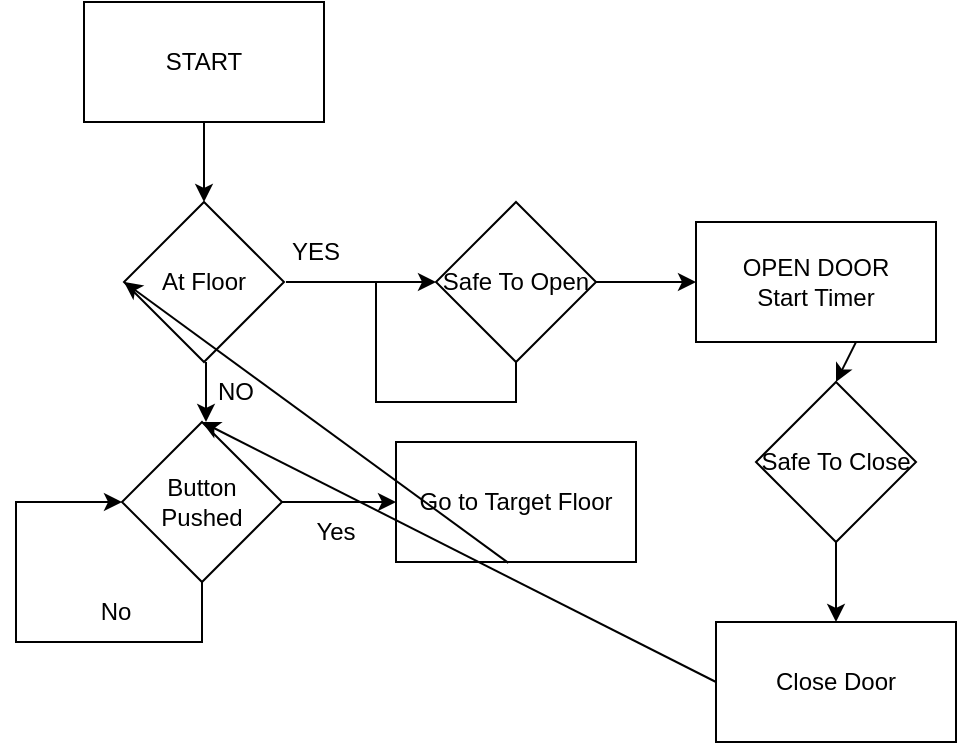 <mxfile version="21.2.9" type="github">
  <diagram id="C5RBs43oDa-KdzZeNtuy" name="Page-1">
    <mxGraphModel dx="553" dy="283" grid="1" gridSize="10" guides="1" tooltips="1" connect="1" arrows="1" fold="1" page="1" pageScale="1" pageWidth="827" pageHeight="1169" math="0" shadow="0">
      <root>
        <mxCell id="WIyWlLk6GJQsqaUBKTNV-0" />
        <mxCell id="WIyWlLk6GJQsqaUBKTNV-1" parent="WIyWlLk6GJQsqaUBKTNV-0" />
        <mxCell id="KUegb2pEJNCCUv6VGKL3-1" value="START" style="rounded=0;whiteSpace=wrap;html=1;" vertex="1" parent="WIyWlLk6GJQsqaUBKTNV-1">
          <mxGeometry x="354" y="120" width="120" height="60" as="geometry" />
        </mxCell>
        <mxCell id="KUegb2pEJNCCUv6VGKL3-13" value="At Floor" style="rhombus;whiteSpace=wrap;html=1;" vertex="1" parent="WIyWlLk6GJQsqaUBKTNV-1">
          <mxGeometry x="374" y="220" width="80" height="80" as="geometry" />
        </mxCell>
        <mxCell id="KUegb2pEJNCCUv6VGKL3-15" value="YES" style="text;html=1;strokeColor=none;fillColor=none;align=center;verticalAlign=middle;whiteSpace=wrap;rounded=0;" vertex="1" parent="WIyWlLk6GJQsqaUBKTNV-1">
          <mxGeometry x="440" y="230" width="60" height="30" as="geometry" />
        </mxCell>
        <mxCell id="KUegb2pEJNCCUv6VGKL3-16" value="NO" style="text;html=1;strokeColor=none;fillColor=none;align=center;verticalAlign=middle;whiteSpace=wrap;rounded=0;" vertex="1" parent="WIyWlLk6GJQsqaUBKTNV-1">
          <mxGeometry x="400" y="300" width="60" height="30" as="geometry" />
        </mxCell>
        <mxCell id="KUegb2pEJNCCUv6VGKL3-17" value="" style="endArrow=classic;html=1;rounded=0;exitX=0.5;exitY=1;exitDx=0;exitDy=0;entryX=0.5;entryY=0;entryDx=0;entryDy=0;" edge="1" parent="WIyWlLk6GJQsqaUBKTNV-1" source="KUegb2pEJNCCUv6VGKL3-1" target="KUegb2pEJNCCUv6VGKL3-13">
          <mxGeometry width="50" height="50" relative="1" as="geometry">
            <mxPoint x="200" y="300" as="sourcePoint" />
            <mxPoint x="250" y="250" as="targetPoint" />
          </mxGeometry>
        </mxCell>
        <mxCell id="KUegb2pEJNCCUv6VGKL3-18" value="Go to Target Floor" style="rounded=0;whiteSpace=wrap;html=1;" vertex="1" parent="WIyWlLk6GJQsqaUBKTNV-1">
          <mxGeometry x="510" y="340" width="120" height="60" as="geometry" />
        </mxCell>
        <mxCell id="KUegb2pEJNCCUv6VGKL3-19" value="&lt;div&gt;OPEN DOOR&lt;/div&gt;&lt;div&gt;Start Timer&lt;br&gt;&lt;/div&gt;" style="rounded=0;whiteSpace=wrap;html=1;" vertex="1" parent="WIyWlLk6GJQsqaUBKTNV-1">
          <mxGeometry x="660" y="230" width="120" height="60" as="geometry" />
        </mxCell>
        <mxCell id="KUegb2pEJNCCUv6VGKL3-20" value="Safe To Open" style="rhombus;whiteSpace=wrap;html=1;" vertex="1" parent="WIyWlLk6GJQsqaUBKTNV-1">
          <mxGeometry x="530" y="220" width="80" height="80" as="geometry" />
        </mxCell>
        <mxCell id="KUegb2pEJNCCUv6VGKL3-21" value="Button Pushed" style="rhombus;whiteSpace=wrap;html=1;" vertex="1" parent="WIyWlLk6GJQsqaUBKTNV-1">
          <mxGeometry x="373" y="330" width="80" height="80" as="geometry" />
        </mxCell>
        <mxCell id="KUegb2pEJNCCUv6VGKL3-22" value="" style="endArrow=classic;html=1;rounded=0;exitX=0.5;exitY=1;exitDx=0;exitDy=0;entryX=0;entryY=0.5;entryDx=0;entryDy=0;" edge="1" parent="WIyWlLk6GJQsqaUBKTNV-1" source="KUegb2pEJNCCUv6VGKL3-21" target="KUegb2pEJNCCUv6VGKL3-21">
          <mxGeometry width="50" height="50" relative="1" as="geometry">
            <mxPoint x="390" y="480" as="sourcePoint" />
            <mxPoint x="440" y="430" as="targetPoint" />
            <Array as="points">
              <mxPoint x="413" y="440" />
              <mxPoint x="320" y="440" />
              <mxPoint x="320" y="370" />
            </Array>
          </mxGeometry>
        </mxCell>
        <mxCell id="KUegb2pEJNCCUv6VGKL3-23" value="" style="endArrow=classic;html=1;rounded=0;exitX=1;exitY=0.5;exitDx=0;exitDy=0;entryX=0;entryY=0.5;entryDx=0;entryDy=0;" edge="1" parent="WIyWlLk6GJQsqaUBKTNV-1" source="KUegb2pEJNCCUv6VGKL3-21" target="KUegb2pEJNCCUv6VGKL3-18">
          <mxGeometry width="50" height="50" relative="1" as="geometry">
            <mxPoint x="460" y="470" as="sourcePoint" />
            <mxPoint x="510" y="420" as="targetPoint" />
          </mxGeometry>
        </mxCell>
        <mxCell id="KUegb2pEJNCCUv6VGKL3-24" value="" style="endArrow=classic;html=1;rounded=0;exitX=0.468;exitY=1.007;exitDx=0;exitDy=0;exitPerimeter=0;entryX=0;entryY=0.5;entryDx=0;entryDy=0;" edge="1" parent="WIyWlLk6GJQsqaUBKTNV-1" source="KUegb2pEJNCCUv6VGKL3-18" target="KUegb2pEJNCCUv6VGKL3-13">
          <mxGeometry width="50" height="50" relative="1" as="geometry">
            <mxPoint x="540" y="460" as="sourcePoint" />
            <mxPoint x="590" y="410" as="targetPoint" />
          </mxGeometry>
        </mxCell>
        <mxCell id="KUegb2pEJNCCUv6VGKL3-25" value="" style="endArrow=classic;html=1;rounded=0;entryX=0.25;entryY=1;entryDx=0;entryDy=0;exitX=0.25;exitY=0;exitDx=0;exitDy=0;" edge="1" parent="WIyWlLk6GJQsqaUBKTNV-1" source="KUegb2pEJNCCUv6VGKL3-16" target="KUegb2pEJNCCUv6VGKL3-16">
          <mxGeometry width="50" height="50" relative="1" as="geometry">
            <mxPoint x="410" y="310" as="sourcePoint" />
            <mxPoint x="460" y="260" as="targetPoint" />
          </mxGeometry>
        </mxCell>
        <mxCell id="KUegb2pEJNCCUv6VGKL3-26" value="" style="endArrow=classic;html=1;rounded=0;exitX=0.25;exitY=1;exitDx=0;exitDy=0;entryX=0;entryY=0.5;entryDx=0;entryDy=0;" edge="1" parent="WIyWlLk6GJQsqaUBKTNV-1" source="KUegb2pEJNCCUv6VGKL3-15" target="KUegb2pEJNCCUv6VGKL3-20">
          <mxGeometry width="50" height="50" relative="1" as="geometry">
            <mxPoint x="480" y="300" as="sourcePoint" />
            <mxPoint x="530" y="250" as="targetPoint" />
          </mxGeometry>
        </mxCell>
        <mxCell id="KUegb2pEJNCCUv6VGKL3-27" value="" style="endArrow=classic;html=1;rounded=0;exitX=1;exitY=0.5;exitDx=0;exitDy=0;entryX=0;entryY=0.5;entryDx=0;entryDy=0;" edge="1" parent="WIyWlLk6GJQsqaUBKTNV-1" source="KUegb2pEJNCCUv6VGKL3-20" target="KUegb2pEJNCCUv6VGKL3-19">
          <mxGeometry width="50" height="50" relative="1" as="geometry">
            <mxPoint x="510" y="320" as="sourcePoint" />
            <mxPoint x="560" y="270" as="targetPoint" />
          </mxGeometry>
        </mxCell>
        <mxCell id="KUegb2pEJNCCUv6VGKL3-28" value="Safe To Close" style="rhombus;whiteSpace=wrap;html=1;" vertex="1" parent="WIyWlLk6GJQsqaUBKTNV-1">
          <mxGeometry x="690" y="310" width="80" height="80" as="geometry" />
        </mxCell>
        <mxCell id="KUegb2pEJNCCUv6VGKL3-29" value="" style="endArrow=classic;html=1;rounded=0;exitX=0.666;exitY=1.003;exitDx=0;exitDy=0;exitPerimeter=0;entryX=0.5;entryY=0;entryDx=0;entryDy=0;" edge="1" parent="WIyWlLk6GJQsqaUBKTNV-1" source="KUegb2pEJNCCUv6VGKL3-19" target="KUegb2pEJNCCUv6VGKL3-28">
          <mxGeometry width="50" height="50" relative="1" as="geometry">
            <mxPoint x="740" y="290" as="sourcePoint" />
            <mxPoint x="790" y="240" as="targetPoint" />
          </mxGeometry>
        </mxCell>
        <mxCell id="KUegb2pEJNCCUv6VGKL3-30" value="Close Door" style="rounded=0;whiteSpace=wrap;html=1;" vertex="1" parent="WIyWlLk6GJQsqaUBKTNV-1">
          <mxGeometry x="670" y="430" width="120" height="60" as="geometry" />
        </mxCell>
        <mxCell id="KUegb2pEJNCCUv6VGKL3-31" value="" style="endArrow=classic;html=1;rounded=0;exitX=0.5;exitY=1;exitDx=0;exitDy=0;entryX=0.5;entryY=0;entryDx=0;entryDy=0;" edge="1" parent="WIyWlLk6GJQsqaUBKTNV-1" source="KUegb2pEJNCCUv6VGKL3-28" target="KUegb2pEJNCCUv6VGKL3-30">
          <mxGeometry width="50" height="50" relative="1" as="geometry">
            <mxPoint x="770" y="410" as="sourcePoint" />
            <mxPoint x="820" y="360" as="targetPoint" />
          </mxGeometry>
        </mxCell>
        <mxCell id="KUegb2pEJNCCUv6VGKL3-32" value="" style="endArrow=classic;html=1;rounded=0;exitX=0;exitY=0.5;exitDx=0;exitDy=0;entryX=0.5;entryY=0;entryDx=0;entryDy=0;" edge="1" parent="WIyWlLk6GJQsqaUBKTNV-1" source="KUegb2pEJNCCUv6VGKL3-30" target="KUegb2pEJNCCUv6VGKL3-21">
          <mxGeometry width="50" height="50" relative="1" as="geometry">
            <mxPoint x="440" y="480" as="sourcePoint" />
            <mxPoint x="490" y="430" as="targetPoint" />
          </mxGeometry>
        </mxCell>
        <mxCell id="KUegb2pEJNCCUv6VGKL3-33" value="No" style="text;html=1;strokeColor=none;fillColor=none;align=center;verticalAlign=middle;whiteSpace=wrap;rounded=0;" vertex="1" parent="WIyWlLk6GJQsqaUBKTNV-1">
          <mxGeometry x="340" y="410" width="60" height="30" as="geometry" />
        </mxCell>
        <mxCell id="KUegb2pEJNCCUv6VGKL3-34" value="Yes" style="text;html=1;strokeColor=none;fillColor=none;align=center;verticalAlign=middle;whiteSpace=wrap;rounded=0;" vertex="1" parent="WIyWlLk6GJQsqaUBKTNV-1">
          <mxGeometry x="450" y="370" width="60" height="30" as="geometry" />
        </mxCell>
        <mxCell id="KUegb2pEJNCCUv6VGKL3-38" value="" style="endArrow=none;html=1;rounded=0;" edge="1" parent="WIyWlLk6GJQsqaUBKTNV-1">
          <mxGeometry width="50" height="50" relative="1" as="geometry">
            <mxPoint x="570" y="300" as="sourcePoint" />
            <mxPoint x="500" y="260" as="targetPoint" />
            <Array as="points">
              <mxPoint x="570" y="320" />
              <mxPoint x="500" y="320" />
              <mxPoint x="500" y="280" />
            </Array>
          </mxGeometry>
        </mxCell>
      </root>
    </mxGraphModel>
  </diagram>
</mxfile>
